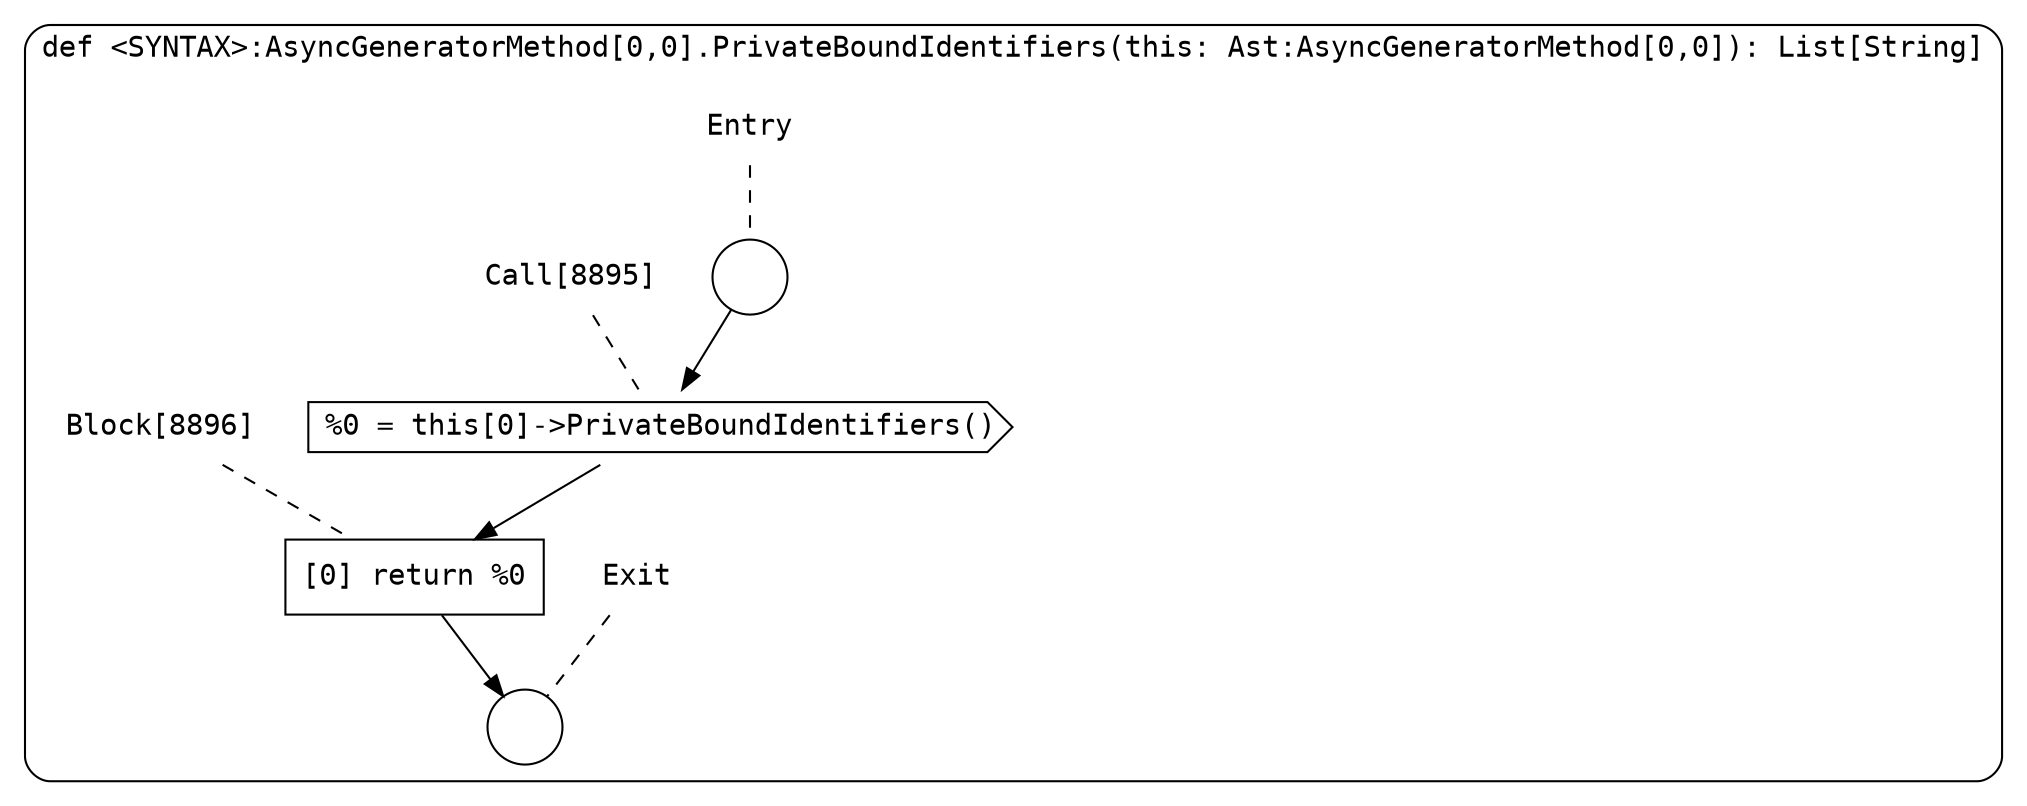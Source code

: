 digraph {
  graph [fontname = "Consolas"]
  node [fontname = "Consolas"]
  edge [fontname = "Consolas"]
  subgraph cluster1654 {
    label = "def <SYNTAX>:AsyncGeneratorMethod[0,0].PrivateBoundIdentifiers(this: Ast:AsyncGeneratorMethod[0,0]): List[String]"
    style = rounded
    cluster1654_entry_name [shape=none, label=<<font color="black">Entry</font>>]
    cluster1654_entry_name -> cluster1654_entry [arrowhead=none, color="black", style=dashed]
    cluster1654_entry [shape=circle label=" " color="black" fillcolor="white" style=filled]
    cluster1654_entry -> node8895 [color="black"]
    cluster1654_exit_name [shape=none, label=<<font color="black">Exit</font>>]
    cluster1654_exit_name -> cluster1654_exit [arrowhead=none, color="black", style=dashed]
    cluster1654_exit [shape=circle label=" " color="black" fillcolor="white" style=filled]
    node8895_name [shape=none, label=<<font color="black">Call[8895]</font>>]
    node8895_name -> node8895 [arrowhead=none, color="black", style=dashed]
    node8895 [shape=cds, label=<<font color="black">%0 = this[0]-&gt;PrivateBoundIdentifiers()</font>> color="black" fillcolor="white", style=filled]
    node8895 -> node8896 [color="black"]
    node8896_name [shape=none, label=<<font color="black">Block[8896]</font>>]
    node8896_name -> node8896 [arrowhead=none, color="black", style=dashed]
    node8896 [shape=box, label=<<font color="black">[0] return %0<BR ALIGN="LEFT"/></font>> color="black" fillcolor="white", style=filled]
    node8896 -> cluster1654_exit [color="black"]
  }
}